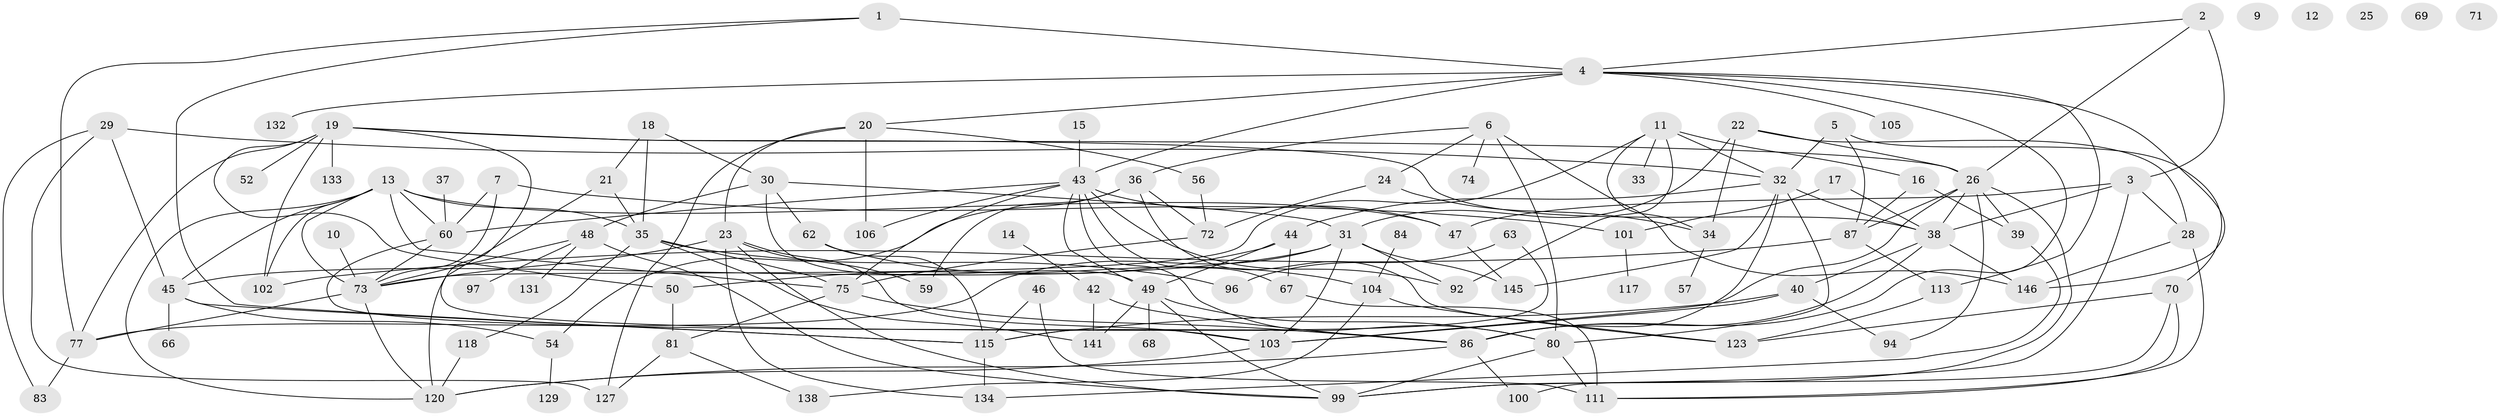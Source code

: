 // Generated by graph-tools (version 1.1) at 2025/23/03/03/25 07:23:26]
// undirected, 101 vertices, 182 edges
graph export_dot {
graph [start="1"]
  node [color=gray90,style=filled];
  1;
  2 [super="+135"];
  3 [super="+53"];
  4 [super="+8"];
  5;
  6 [super="+41"];
  7;
  9;
  10;
  11 [super="+119"];
  12;
  13 [super="+109"];
  14;
  15;
  16 [super="+55"];
  17;
  18;
  19 [super="+79"];
  20 [super="+61"];
  21 [super="+108"];
  22 [super="+140"];
  23 [super="+136"];
  24;
  25;
  26 [super="+27"];
  28;
  29 [super="+76"];
  30 [super="+58"];
  31 [super="+93"];
  32 [super="+90"];
  33;
  34 [super="+128"];
  35 [super="+121"];
  36 [super="+112"];
  37;
  38 [super="+147"];
  39;
  40 [super="+78"];
  42 [super="+91"];
  43 [super="+95"];
  44 [super="+122"];
  45 [super="+107"];
  46;
  47;
  48 [super="+51"];
  49 [super="+82"];
  50 [super="+144"];
  52;
  54 [super="+65"];
  56;
  57;
  59;
  60 [super="+64"];
  62;
  63 [super="+142"];
  66;
  67 [super="+116"];
  68;
  69;
  70;
  71 [super="+89"];
  72;
  73 [super="+85"];
  74;
  75 [super="+88"];
  77 [super="+124"];
  80 [super="+98"];
  81;
  83;
  84;
  86 [super="+137"];
  87 [super="+143"];
  92;
  94;
  96;
  97;
  99 [super="+110"];
  100;
  101;
  102;
  103 [super="+114"];
  104 [super="+126"];
  105;
  106;
  111;
  113;
  115 [super="+130"];
  117;
  118;
  120 [super="+139"];
  123 [super="+125"];
  127;
  129;
  131;
  132;
  133;
  134;
  138;
  141;
  145;
  146;
  1 -- 4 [weight=2];
  1 -- 77;
  1 -- 115;
  2 -- 4;
  2 -- 26;
  2 -- 3;
  3 -- 38;
  3 -- 99;
  3 -- 28;
  3 -- 47;
  4 -- 113;
  4 -- 146;
  4 -- 43;
  4 -- 20;
  4 -- 132;
  4 -- 105;
  4 -- 86;
  5 -- 32;
  5 -- 70;
  5 -- 87;
  6 -- 74;
  6 -- 80 [weight=2];
  6 -- 24;
  6 -- 146;
  6 -- 36;
  7 -- 60;
  7 -- 101;
  7 -- 73;
  10 -- 73 [weight=2];
  11 -- 33;
  11 -- 73;
  11 -- 92;
  11 -- 32;
  11 -- 34;
  11 -- 16;
  13 -- 47;
  13 -- 60;
  13 -- 75;
  13 -- 102;
  13 -- 73;
  13 -- 45;
  13 -- 120;
  13 -- 35;
  14 -- 42;
  15 -- 43;
  16 -- 87;
  16 -- 39;
  17 -- 38;
  17 -- 101;
  18 -- 35;
  18 -- 21;
  18 -- 30;
  19 -- 38;
  19 -- 52;
  19 -- 102;
  19 -- 133;
  19 -- 77;
  19 -- 26;
  19 -- 50;
  19 -- 86;
  20 -- 106;
  20 -- 56;
  20 -- 127;
  20 -- 23;
  21 -- 35;
  21 -- 120;
  22 -- 26;
  22 -- 28;
  22 -- 31;
  22 -- 34 [weight=2];
  23 -- 59;
  23 -- 103;
  23 -- 134;
  23 -- 99;
  23 -- 73;
  24 -- 72;
  24 -- 34;
  26 -- 99;
  26 -- 39;
  26 -- 38;
  26 -- 94;
  26 -- 87;
  26 -- 103;
  28 -- 111;
  28 -- 146;
  29 -- 83;
  29 -- 127;
  29 -- 32;
  29 -- 45;
  30 -- 49;
  30 -- 48;
  30 -- 62;
  30 -- 31;
  31 -- 45;
  31 -- 145;
  31 -- 92;
  31 -- 77;
  31 -- 103;
  32 -- 44;
  32 -- 80;
  32 -- 145;
  32 -- 38;
  32 -- 86;
  34 -- 57;
  35 -- 75 [weight=2];
  35 -- 118;
  35 -- 96;
  35 -- 141;
  36 -- 54 [weight=2];
  36 -- 59;
  36 -- 72;
  36 -- 123;
  37 -- 60;
  38 -- 146;
  38 -- 40;
  38 -- 86;
  39 -- 134;
  40 -- 115;
  40 -- 94;
  40 -- 103;
  42 -- 141;
  42 -- 86;
  43 -- 49;
  43 -- 92;
  43 -- 67;
  43 -- 106;
  43 -- 47;
  43 -- 80;
  43 -- 75;
  43 -- 60;
  44 -- 49;
  44 -- 67;
  44 -- 50;
  45 -- 54;
  45 -- 66;
  45 -- 115;
  46 -- 111;
  46 -- 115;
  47 -- 145;
  48 -- 97;
  48 -- 131;
  48 -- 99;
  48 -- 73;
  49 -- 141;
  49 -- 80;
  49 -- 99;
  49 -- 68;
  50 -- 81 [weight=2];
  54 -- 129;
  56 -- 72;
  60 -- 73;
  60 -- 103;
  62 -- 115;
  62 -- 104;
  63 -- 115;
  63 -- 96;
  67 -- 111;
  70 -- 100;
  70 -- 111;
  70 -- 123;
  72 -- 75;
  73 -- 77;
  73 -- 120;
  75 -- 81;
  75 -- 86;
  77 -- 83;
  80 -- 111;
  80 -- 99;
  81 -- 127;
  81 -- 138;
  84 -- 104;
  86 -- 100;
  86 -- 120;
  87 -- 113;
  87 -- 102;
  101 -- 117;
  103 -- 120;
  104 -- 123;
  104 -- 138;
  113 -- 123;
  115 -- 134;
  118 -- 120;
}
